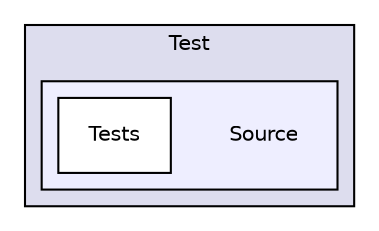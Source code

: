 digraph "bullet/bullet-2.82-r2704/Test/Source" {
  compound=true
  node [ fontsize="10", fontname="Helvetica"];
  edge [ labelfontsize="10", labelfontname="Helvetica"];
  subgraph clusterdir_5b8a4d6c340094f4baeedc67c5915be4 {
    graph [ bgcolor="#ddddee", pencolor="black", label="Test" fontname="Helvetica", fontsize="10", URL="dir_5b8a4d6c340094f4baeedc67c5915be4.html"]
  subgraph clusterdir_67c225a56acec7bc6425c165c96913fd {
    graph [ bgcolor="#eeeeff", pencolor="black", label="" URL="dir_67c225a56acec7bc6425c165c96913fd.html"];
    dir_67c225a56acec7bc6425c165c96913fd [shape=plaintext label="Source"];
    dir_157cc9bee82e2ee05958203b5893dd7e [shape=box label="Tests" color="black" fillcolor="white" style="filled" URL="dir_157cc9bee82e2ee05958203b5893dd7e.html"];
  }
  }
}
